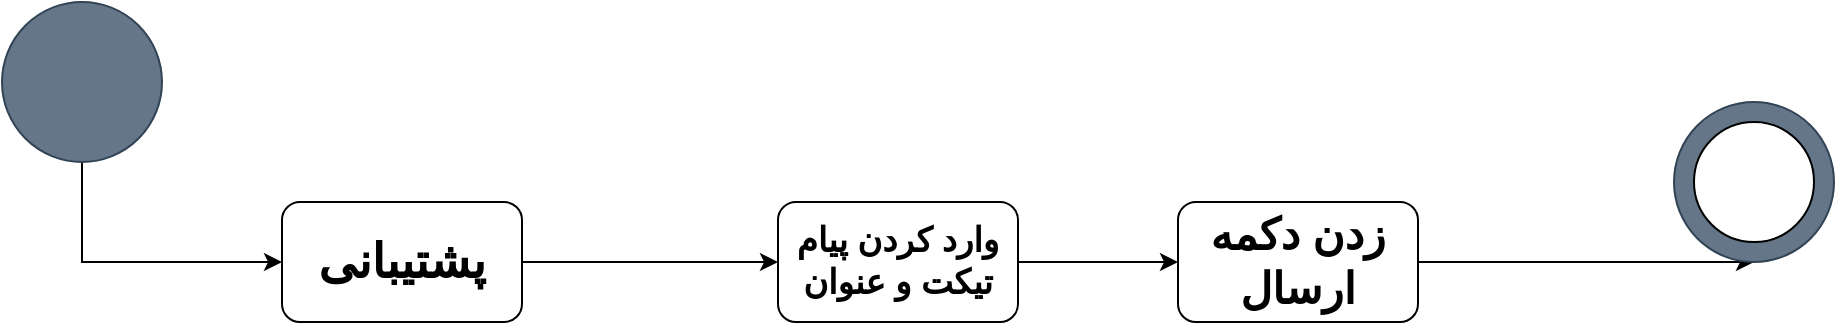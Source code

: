 <mxfile version="12.3.3" type="github" pages="1">
  <diagram id="vaZwh4Lqx1MRy8ItwCyv" name="Page-1">
    <mxGraphModel dx="1408" dy="743" grid="1" gridSize="10" guides="1" tooltips="1" connect="1" arrows="1" fold="1" page="1" pageScale="1" pageWidth="850" pageHeight="1100" math="0" shadow="0">
      <root>
        <mxCell id="0"/>
        <mxCell id="1" parent="0"/>
        <mxCell id="QhHUZIWRU1FZ5L49DA-k-2" value="&lt;font style=&quot;font-size: 24px&quot;&gt;&lt;b&gt;پشتیبانی&lt;/b&gt;&lt;/font&gt;" style="rounded=1;whiteSpace=wrap;html=1;" vertex="1" parent="1">
          <mxGeometry x="510" y="500" width="120" height="60" as="geometry"/>
        </mxCell>
        <mxCell id="QhHUZIWRU1FZ5L49DA-k-3" value="" style="endArrow=classic;html=1;exitX=1;exitY=0.5;exitDx=0;exitDy=0;entryX=0;entryY=0.5;entryDx=0;entryDy=0;" edge="1" source="QhHUZIWRU1FZ5L49DA-k-2" target="QhHUZIWRU1FZ5L49DA-k-14" parent="1">
          <mxGeometry width="50" height="50" relative="1" as="geometry">
            <mxPoint x="640" y="560" as="sourcePoint"/>
            <mxPoint x="670" y="530" as="targetPoint"/>
          </mxGeometry>
        </mxCell>
        <mxCell id="QhHUZIWRU1FZ5L49DA-k-4" style="edgeStyle=orthogonalEdgeStyle;rounded=0;orthogonalLoop=1;jettySize=auto;html=1;exitX=0.5;exitY=1;exitDx=0;exitDy=0;entryX=0;entryY=0.5;entryDx=0;entryDy=0;" edge="1" source="QhHUZIWRU1FZ5L49DA-k-5" target="QhHUZIWRU1FZ5L49DA-k-2" parent="1">
          <mxGeometry relative="1" as="geometry"/>
        </mxCell>
        <mxCell id="QhHUZIWRU1FZ5L49DA-k-5" value="" style="ellipse;whiteSpace=wrap;html=1;aspect=fixed;fillColor=#647687;strokeColor=#314354;fontColor=#ffffff;" vertex="1" parent="1">
          <mxGeometry x="370" y="400" width="80" height="80" as="geometry"/>
        </mxCell>
        <mxCell id="QhHUZIWRU1FZ5L49DA-k-13" value="" style="edgeStyle=orthogonalEdgeStyle;rounded=0;orthogonalLoop=1;jettySize=auto;html=1;" edge="1" source="QhHUZIWRU1FZ5L49DA-k-14" target="QhHUZIWRU1FZ5L49DA-k-16" parent="1">
          <mxGeometry relative="1" as="geometry"/>
        </mxCell>
        <mxCell id="QhHUZIWRU1FZ5L49DA-k-14" value="&lt;b&gt;&lt;font style=&quot;font-size: 17px&quot;&gt;وارد کردن پیام تیکت و عنوان&lt;/font&gt;&lt;/b&gt;" style="rounded=1;whiteSpace=wrap;html=1;" vertex="1" parent="1">
          <mxGeometry x="758" y="500" width="120" height="60" as="geometry"/>
        </mxCell>
        <mxCell id="QhHUZIWRU1FZ5L49DA-k-15" style="edgeStyle=orthogonalEdgeStyle;rounded=0;orthogonalLoop=1;jettySize=auto;html=1;exitX=1;exitY=0.5;exitDx=0;exitDy=0;entryX=0.5;entryY=1;entryDx=0;entryDy=0;" edge="1" source="QhHUZIWRU1FZ5L49DA-k-16" target="QhHUZIWRU1FZ5L49DA-k-17" parent="1">
          <mxGeometry relative="1" as="geometry">
            <Array as="points">
              <mxPoint x="1190" y="530"/>
              <mxPoint x="1190" y="530"/>
            </Array>
          </mxGeometry>
        </mxCell>
        <mxCell id="QhHUZIWRU1FZ5L49DA-k-16" value="&lt;font size=&quot;1&quot;&gt;&lt;b style=&quot;font-size: 22px&quot;&gt;زدن دکمه ارسال&lt;/b&gt;&lt;/font&gt;" style="rounded=1;whiteSpace=wrap;html=1;" vertex="1" parent="1">
          <mxGeometry x="958" y="500" width="120" height="60" as="geometry"/>
        </mxCell>
        <mxCell id="QhHUZIWRU1FZ5L49DA-k-17" value="" style="ellipse;whiteSpace=wrap;html=1;aspect=fixed;fillColor=#647687;strokeColor=#314354;fontColor=#ffffff;" vertex="1" parent="1">
          <mxGeometry x="1206" y="450" width="80" height="80" as="geometry"/>
        </mxCell>
        <mxCell id="QhHUZIWRU1FZ5L49DA-k-18" value="" style="ellipse;whiteSpace=wrap;html=1;aspect=fixed;" vertex="1" parent="1">
          <mxGeometry x="1216" y="460" width="60" height="60" as="geometry"/>
        </mxCell>
      </root>
    </mxGraphModel>
  </diagram>
</mxfile>
